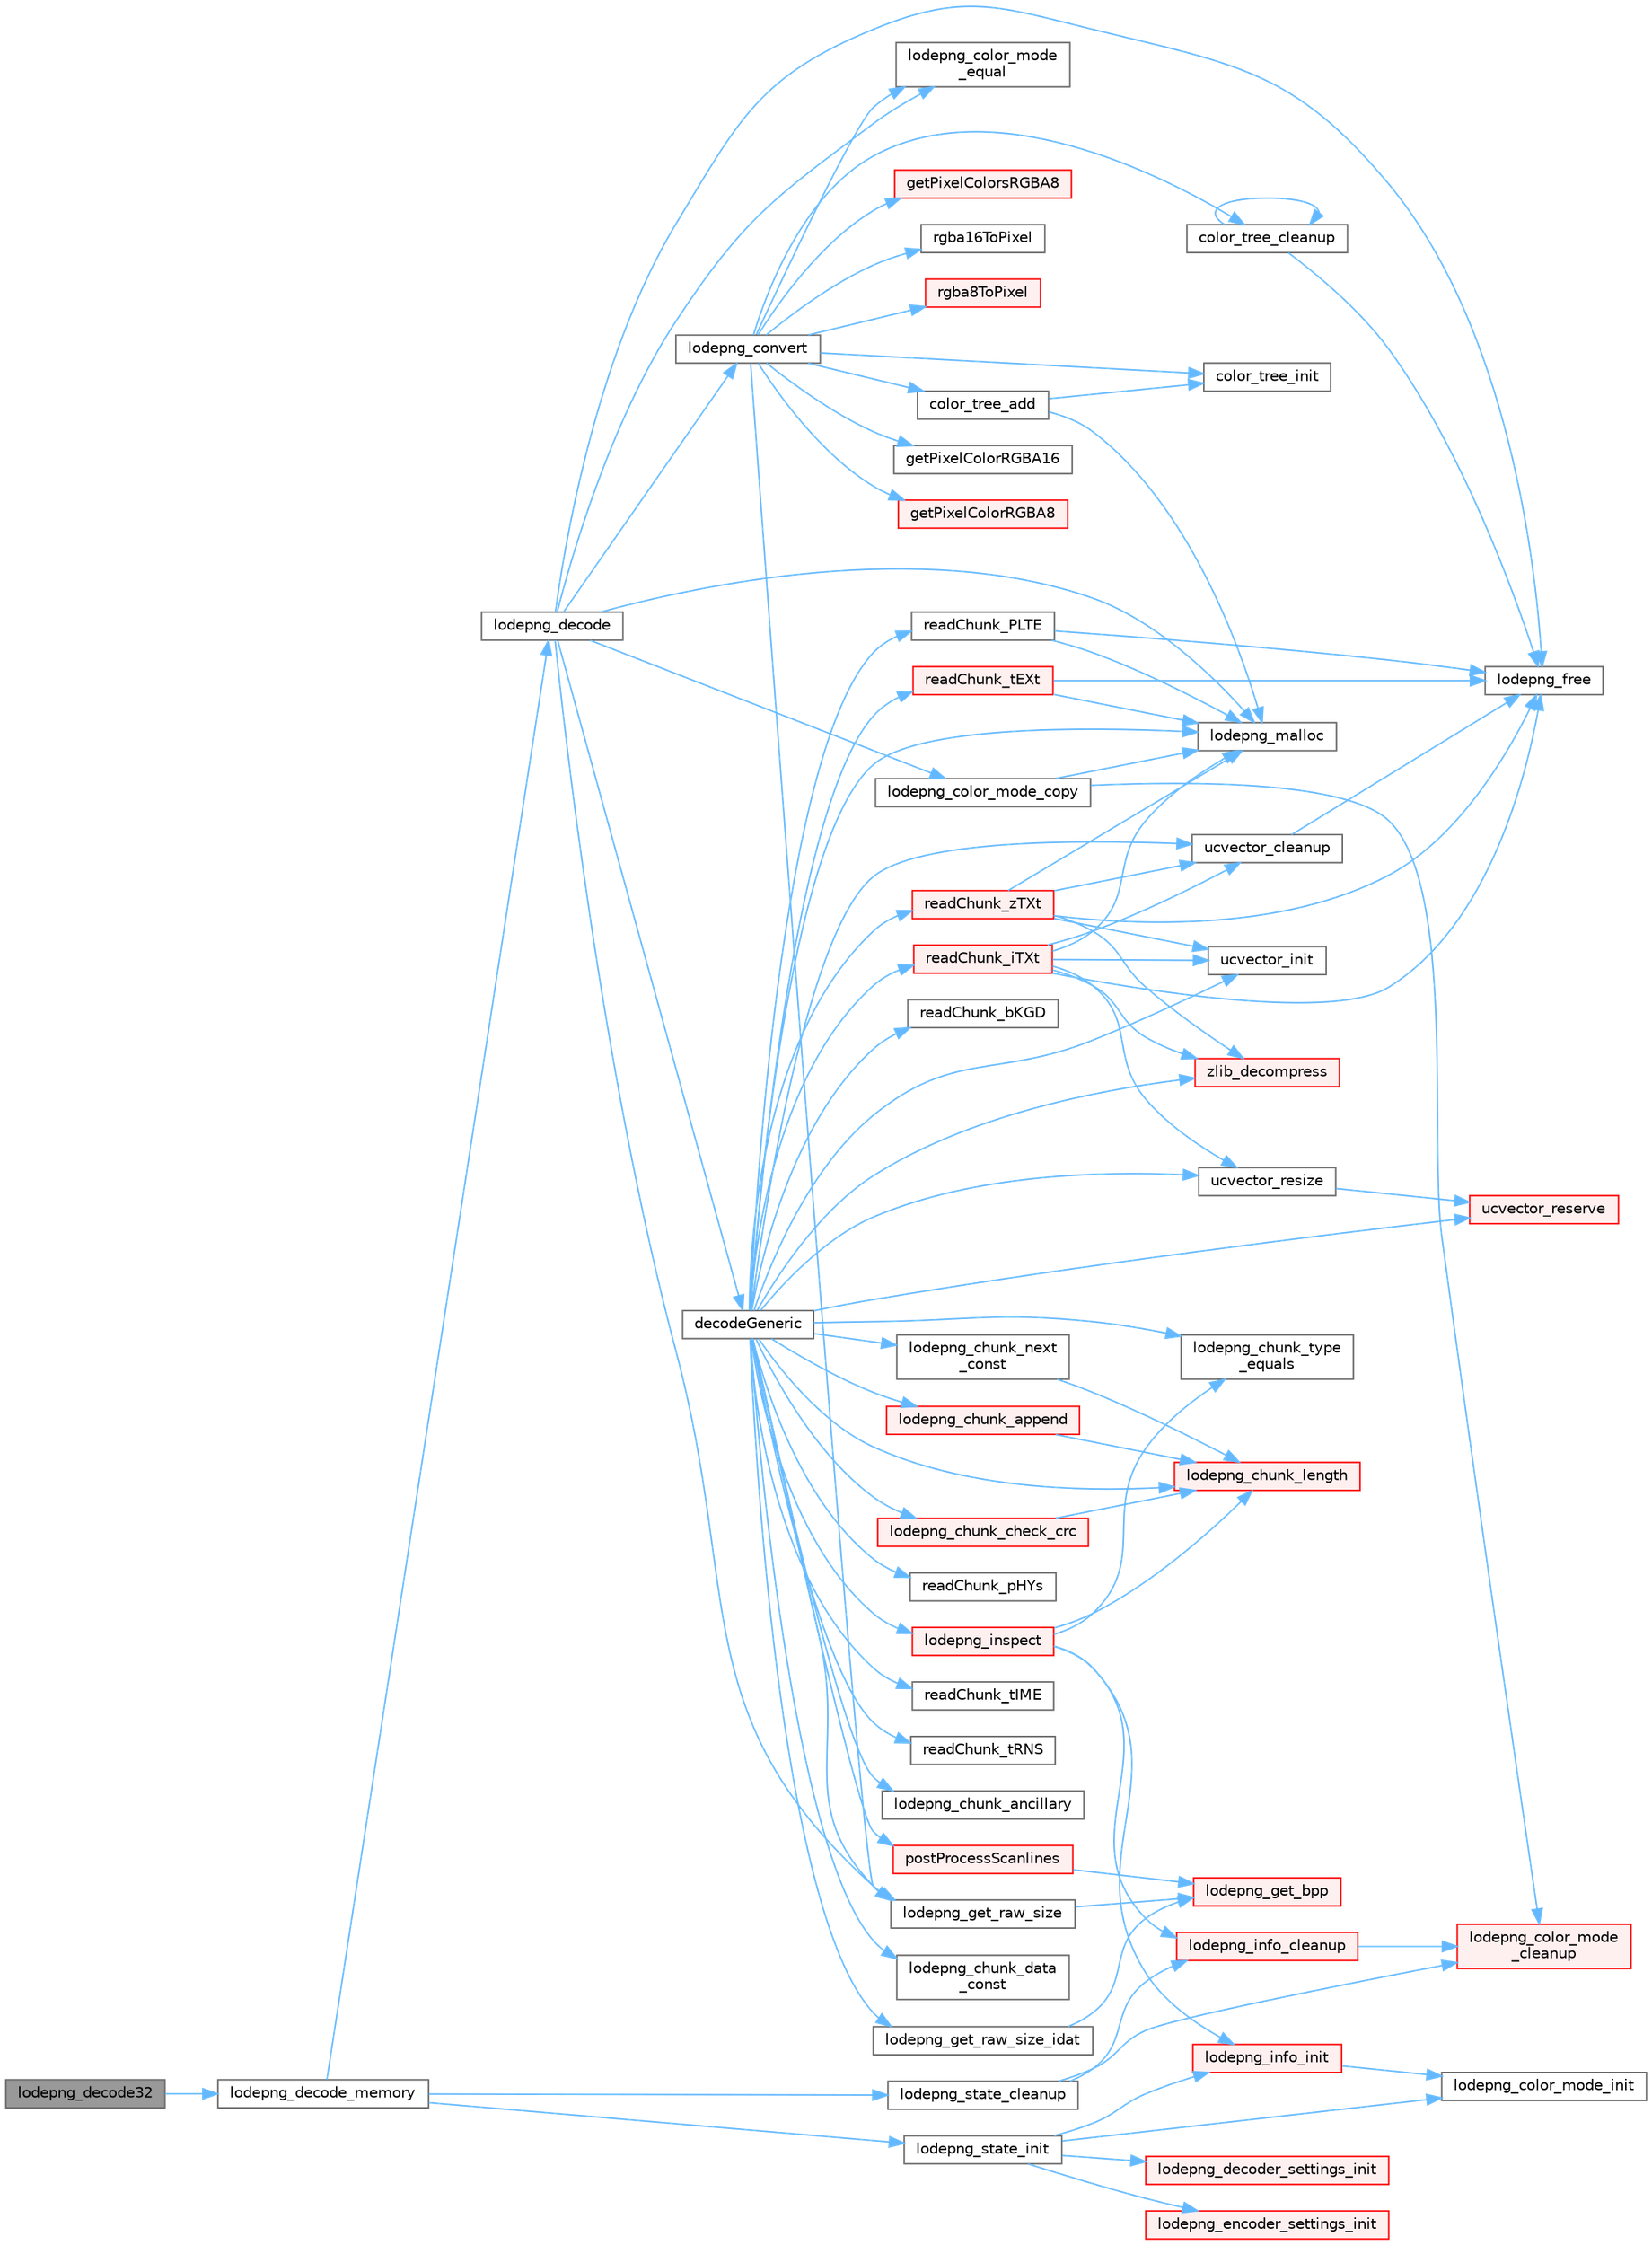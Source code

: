 digraph "lodepng_decode32"
{
 // LATEX_PDF_SIZE
  bgcolor="transparent";
  edge [fontname=Helvetica,fontsize=10,labelfontname=Helvetica,labelfontsize=10];
  node [fontname=Helvetica,fontsize=10,shape=box,height=0.2,width=0.4];
  rankdir="LR";
  Node1 [id="Node000001",label="lodepng_decode32",height=0.2,width=0.4,color="gray40", fillcolor="grey60", style="filled", fontcolor="black",tooltip=" "];
  Node1 -> Node2 [id="edge1_Node000001_Node000002",color="steelblue1",style="solid",tooltip=" "];
  Node2 [id="Node000002",label="lodepng_decode_memory",height=0.2,width=0.4,color="grey40", fillcolor="white", style="filled",URL="$lodepng_8cpp.html#a623138ad43ce7eae0346e4324ba1f14e",tooltip=" "];
  Node2 -> Node3 [id="edge2_Node000002_Node000003",color="steelblue1",style="solid",tooltip=" "];
  Node3 [id="Node000003",label="lodepng_decode",height=0.2,width=0.4,color="grey40", fillcolor="white", style="filled",URL="$lodepng_8cpp.html#a70adabd588a9a27dcc9eb4322f6c3b3f",tooltip=" "];
  Node3 -> Node4 [id="edge3_Node000003_Node000004",color="steelblue1",style="solid",tooltip=" "];
  Node4 [id="Node000004",label="decodeGeneric",height=0.2,width=0.4,color="grey40", fillcolor="white", style="filled",URL="$lodepng_8cpp.html#a8a00ea9640614259d37a92c655219554",tooltip=" "];
  Node4 -> Node5 [id="edge4_Node000004_Node000005",color="steelblue1",style="solid",tooltip=" "];
  Node5 [id="Node000005",label="lodepng_chunk_ancillary",height=0.2,width=0.4,color="grey40", fillcolor="white", style="filled",URL="$lodepng_8cpp.html#aabe8616184aa2adaa2a74ad989e6fb41",tooltip=" "];
  Node4 -> Node6 [id="edge5_Node000004_Node000006",color="steelblue1",style="solid",tooltip=" "];
  Node6 [id="Node000006",label="lodepng_chunk_append",height=0.2,width=0.4,color="red", fillcolor="#FFF0F0", style="filled",URL="$lodepng_8cpp.html#a865c89cf0456b876e3bd5698bc910336",tooltip=" "];
  Node6 -> Node7 [id="edge6_Node000006_Node000007",color="steelblue1",style="solid",tooltip=" "];
  Node7 [id="Node000007",label="lodepng_chunk_length",height=0.2,width=0.4,color="red", fillcolor="#FFF0F0", style="filled",URL="$lodepng_8cpp.html#ad52897a6aecee7dde053c468c6bedda2",tooltip=" "];
  Node4 -> Node10 [id="edge7_Node000004_Node000010",color="steelblue1",style="solid",tooltip=" "];
  Node10 [id="Node000010",label="lodepng_chunk_check_crc",height=0.2,width=0.4,color="red", fillcolor="#FFF0F0", style="filled",URL="$lodepng_8cpp.html#a02091d970921c7b94c4e63821785f97a",tooltip=" "];
  Node10 -> Node7 [id="edge8_Node000010_Node000007",color="steelblue1",style="solid",tooltip=" "];
  Node4 -> Node12 [id="edge9_Node000004_Node000012",color="steelblue1",style="solid",tooltip=" "];
  Node12 [id="Node000012",label="lodepng_chunk_data\l_const",height=0.2,width=0.4,color="grey40", fillcolor="white", style="filled",URL="$lodepng_8cpp.html#a5e315b2a33544b8877e432adcc09e8e0",tooltip=" "];
  Node4 -> Node7 [id="edge10_Node000004_Node000007",color="steelblue1",style="solid",tooltip=" "];
  Node4 -> Node13 [id="edge11_Node000004_Node000013",color="steelblue1",style="solid",tooltip=" "];
  Node13 [id="Node000013",label="lodepng_chunk_next\l_const",height=0.2,width=0.4,color="grey40", fillcolor="white", style="filled",URL="$lodepng_8cpp.html#a3a821ed29e172e8f19848408599c75cf",tooltip=" "];
  Node13 -> Node7 [id="edge12_Node000013_Node000007",color="steelblue1",style="solid",tooltip=" "];
  Node4 -> Node14 [id="edge13_Node000004_Node000014",color="steelblue1",style="solid",tooltip=" "];
  Node14 [id="Node000014",label="lodepng_chunk_type\l_equals",height=0.2,width=0.4,color="grey40", fillcolor="white", style="filled",URL="$lodepng_8cpp.html#a5153305d442f8332326ef332316b06be",tooltip=" "];
  Node4 -> Node15 [id="edge14_Node000004_Node000015",color="steelblue1",style="solid",tooltip=" "];
  Node15 [id="Node000015",label="lodepng_get_raw_size",height=0.2,width=0.4,color="grey40", fillcolor="white", style="filled",URL="$lodepng_8cpp.html#a5861bf2c5a7c8976ea2dd6d21e8d58bd",tooltip=" "];
  Node15 -> Node16 [id="edge15_Node000015_Node000016",color="steelblue1",style="solid",tooltip=" "];
  Node16 [id="Node000016",label="lodepng_get_bpp",height=0.2,width=0.4,color="red", fillcolor="#FFF0F0", style="filled",URL="$lodepng_8cpp.html#a83344b5c8c5839ca42858dd3578220ef",tooltip=" "];
  Node4 -> Node19 [id="edge16_Node000004_Node000019",color="steelblue1",style="solid",tooltip=" "];
  Node19 [id="Node000019",label="lodepng_get_raw_size_idat",height=0.2,width=0.4,color="grey40", fillcolor="white", style="filled",URL="$lodepng_8cpp.html#abd86de60af830d70e54ec9d4bd9acb3b",tooltip=" "];
  Node19 -> Node16 [id="edge17_Node000019_Node000016",color="steelblue1",style="solid",tooltip=" "];
  Node4 -> Node20 [id="edge18_Node000004_Node000020",color="steelblue1",style="solid",tooltip=" "];
  Node20 [id="Node000020",label="lodepng_inspect",height=0.2,width=0.4,color="red", fillcolor="#FFF0F0", style="filled",URL="$lodepng_8cpp.html#a0bee70fa0a93ca4463b35a3ceb9910e3",tooltip=" "];
  Node20 -> Node7 [id="edge19_Node000020_Node000007",color="steelblue1",style="solid",tooltip=" "];
  Node20 -> Node14 [id="edge20_Node000020_Node000014",color="steelblue1",style="solid",tooltip=" "];
  Node20 -> Node22 [id="edge21_Node000020_Node000022",color="steelblue1",style="solid",tooltip=" "];
  Node22 [id="Node000022",label="lodepng_info_cleanup",height=0.2,width=0.4,color="red", fillcolor="#FFF0F0", style="filled",URL="$lodepng_8cpp.html#ad4b9dc33569e24062e077f5a69ead178",tooltip=" "];
  Node22 -> Node23 [id="edge22_Node000022_Node000023",color="steelblue1",style="solid",tooltip=" "];
  Node23 [id="Node000023",label="lodepng_color_mode\l_cleanup",height=0.2,width=0.4,color="red", fillcolor="#FFF0F0", style="filled",URL="$lodepng_8cpp.html#ab1c7709a984d5842ab314cf5d2dc2dcc",tooltip=" "];
  Node20 -> Node30 [id="edge23_Node000020_Node000030",color="steelblue1",style="solid",tooltip=" "];
  Node30 [id="Node000030",label="lodepng_info_init",height=0.2,width=0.4,color="red", fillcolor="#FFF0F0", style="filled",URL="$lodepng_8cpp.html#ae50c1ddde2fa8004b46da433f3e20974",tooltip=" "];
  Node30 -> Node31 [id="edge24_Node000030_Node000031",color="steelblue1",style="solid",tooltip=" "];
  Node31 [id="Node000031",label="lodepng_color_mode_init",height=0.2,width=0.4,color="grey40", fillcolor="white", style="filled",URL="$lodepng_8cpp.html#a66345d4cdab130c6cbd3166d7a0a5257",tooltip=" "];
  Node4 -> Node35 [id="edge25_Node000004_Node000035",color="steelblue1",style="solid",tooltip=" "];
  Node35 [id="Node000035",label="lodepng_malloc",height=0.2,width=0.4,color="grey40", fillcolor="white", style="filled",URL="$lodepng_8cpp.html#a15c8edd4f42cb9696d8f837113af9d30",tooltip=" "];
  Node4 -> Node36 [id="edge26_Node000004_Node000036",color="steelblue1",style="solid",tooltip=" "];
  Node36 [id="Node000036",label="postProcessScanlines",height=0.2,width=0.4,color="red", fillcolor="#FFF0F0", style="filled",URL="$lodepng_8cpp.html#a0dd02ca1504cab05af1e059978fb5246",tooltip=" "];
  Node36 -> Node16 [id="edge27_Node000036_Node000016",color="steelblue1",style="solid",tooltip=" "];
  Node4 -> Node46 [id="edge28_Node000004_Node000046",color="steelblue1",style="solid",tooltip=" "];
  Node46 [id="Node000046",label="readChunk_bKGD",height=0.2,width=0.4,color="grey40", fillcolor="white", style="filled",URL="$lodepng_8cpp.html#ae87caf20dd66924a8cdf142e5ab8e7ea",tooltip=" "];
  Node4 -> Node47 [id="edge29_Node000004_Node000047",color="steelblue1",style="solid",tooltip=" "];
  Node47 [id="Node000047",label="readChunk_iTXt",height=0.2,width=0.4,color="red", fillcolor="#FFF0F0", style="filled",URL="$lodepng_8cpp.html#a47a9d1ff468dfbaff7748f017c3d346c",tooltip=" "];
  Node47 -> Node25 [id="edge30_Node000047_Node000025",color="steelblue1",style="solid",tooltip=" "];
  Node25 [id="Node000025",label="lodepng_free",height=0.2,width=0.4,color="grey40", fillcolor="white", style="filled",URL="$lodepng_8cpp.html#a5cabd4078527ba33b78791fac7e8b15c",tooltip=" "];
  Node47 -> Node35 [id="edge31_Node000047_Node000035",color="steelblue1",style="solid",tooltip=" "];
  Node47 -> Node52 [id="edge32_Node000047_Node000052",color="steelblue1",style="solid",tooltip=" "];
  Node52 [id="Node000052",label="ucvector_cleanup",height=0.2,width=0.4,color="grey40", fillcolor="white", style="filled",URL="$lodepng_8cpp.html#ad689bf84470238e26b01524631d778ec",tooltip=" "];
  Node52 -> Node25 [id="edge33_Node000052_Node000025",color="steelblue1",style="solid",tooltip=" "];
  Node47 -> Node53 [id="edge34_Node000047_Node000053",color="steelblue1",style="solid",tooltip=" "];
  Node53 [id="Node000053",label="ucvector_init",height=0.2,width=0.4,color="grey40", fillcolor="white", style="filled",URL="$lodepng_8cpp.html#a1b58c07819eec4ff7e903138c08eb502",tooltip=" "];
  Node47 -> Node55 [id="edge35_Node000047_Node000055",color="steelblue1",style="solid",tooltip=" "];
  Node55 [id="Node000055",label="ucvector_resize",height=0.2,width=0.4,color="grey40", fillcolor="white", style="filled",URL="$lodepng_8cpp.html#ae4e2da90ae4abb858852f211eb28d622",tooltip=" "];
  Node55 -> Node56 [id="edge36_Node000055_Node000056",color="steelblue1",style="solid",tooltip=" "];
  Node56 [id="Node000056",label="ucvector_reserve",height=0.2,width=0.4,color="red", fillcolor="#FFF0F0", style="filled",URL="$lodepng_8cpp.html#ac03e508691c2826ee4065627465ccb4a",tooltip=" "];
  Node47 -> Node57 [id="edge37_Node000047_Node000057",color="steelblue1",style="solid",tooltip=" "];
  Node57 [id="Node000057",label="zlib_decompress",height=0.2,width=0.4,color="red", fillcolor="#FFF0F0", style="filled",URL="$lodepng_8cpp.html#ae06154c06600720b6c5727ba57519c36",tooltip=" "];
  Node4 -> Node84 [id="edge38_Node000004_Node000084",color="steelblue1",style="solid",tooltip=" "];
  Node84 [id="Node000084",label="readChunk_pHYs",height=0.2,width=0.4,color="grey40", fillcolor="white", style="filled",URL="$lodepng_8cpp.html#af37ead0521e128d15f14e28237a07e91",tooltip=" "];
  Node4 -> Node85 [id="edge39_Node000004_Node000085",color="steelblue1",style="solid",tooltip=" "];
  Node85 [id="Node000085",label="readChunk_PLTE",height=0.2,width=0.4,color="grey40", fillcolor="white", style="filled",URL="$lodepng_8cpp.html#aae793be5b27e93933301f1213967efd5",tooltip=" "];
  Node85 -> Node25 [id="edge40_Node000085_Node000025",color="steelblue1",style="solid",tooltip=" "];
  Node85 -> Node35 [id="edge41_Node000085_Node000035",color="steelblue1",style="solid",tooltip=" "];
  Node4 -> Node86 [id="edge42_Node000004_Node000086",color="steelblue1",style="solid",tooltip=" "];
  Node86 [id="Node000086",label="readChunk_tEXt",height=0.2,width=0.4,color="red", fillcolor="#FFF0F0", style="filled",URL="$lodepng_8cpp.html#a303d52cc646ea50af9c84d18a69033b4",tooltip=" "];
  Node86 -> Node25 [id="edge43_Node000086_Node000025",color="steelblue1",style="solid",tooltip=" "];
  Node86 -> Node35 [id="edge44_Node000086_Node000035",color="steelblue1",style="solid",tooltip=" "];
  Node4 -> Node88 [id="edge45_Node000004_Node000088",color="steelblue1",style="solid",tooltip=" "];
  Node88 [id="Node000088",label="readChunk_tIME",height=0.2,width=0.4,color="grey40", fillcolor="white", style="filled",URL="$lodepng_8cpp.html#af68e84a1195f275f37e09896985bed96",tooltip=" "];
  Node4 -> Node89 [id="edge46_Node000004_Node000089",color="steelblue1",style="solid",tooltip=" "];
  Node89 [id="Node000089",label="readChunk_tRNS",height=0.2,width=0.4,color="grey40", fillcolor="white", style="filled",URL="$lodepng_8cpp.html#a225d94ed715bb608c813059236fbf72a",tooltip=" "];
  Node4 -> Node90 [id="edge47_Node000004_Node000090",color="steelblue1",style="solid",tooltip=" "];
  Node90 [id="Node000090",label="readChunk_zTXt",height=0.2,width=0.4,color="red", fillcolor="#FFF0F0", style="filled",URL="$lodepng_8cpp.html#a3bb6b3845f0f74daf94074e66af29da1",tooltip=" "];
  Node90 -> Node25 [id="edge48_Node000090_Node000025",color="steelblue1",style="solid",tooltip=" "];
  Node90 -> Node35 [id="edge49_Node000090_Node000035",color="steelblue1",style="solid",tooltip=" "];
  Node90 -> Node52 [id="edge50_Node000090_Node000052",color="steelblue1",style="solid",tooltip=" "];
  Node90 -> Node53 [id="edge51_Node000090_Node000053",color="steelblue1",style="solid",tooltip=" "];
  Node90 -> Node57 [id="edge52_Node000090_Node000057",color="steelblue1",style="solid",tooltip=" "];
  Node4 -> Node52 [id="edge53_Node000004_Node000052",color="steelblue1",style="solid",tooltip=" "];
  Node4 -> Node53 [id="edge54_Node000004_Node000053",color="steelblue1",style="solid",tooltip=" "];
  Node4 -> Node56 [id="edge55_Node000004_Node000056",color="steelblue1",style="solid",tooltip=" "];
  Node4 -> Node55 [id="edge56_Node000004_Node000055",color="steelblue1",style="solid",tooltip=" "];
  Node4 -> Node57 [id="edge57_Node000004_Node000057",color="steelblue1",style="solid",tooltip=" "];
  Node3 -> Node91 [id="edge58_Node000003_Node000091",color="steelblue1",style="solid",tooltip=" "];
  Node91 [id="Node000091",label="lodepng_color_mode_copy",height=0.2,width=0.4,color="grey40", fillcolor="white", style="filled",URL="$lodepng_8cpp.html#a7801819a161b96f65259680126e270f1",tooltip=" "];
  Node91 -> Node23 [id="edge59_Node000091_Node000023",color="steelblue1",style="solid",tooltip=" "];
  Node91 -> Node35 [id="edge60_Node000091_Node000035",color="steelblue1",style="solid",tooltip=" "];
  Node3 -> Node92 [id="edge61_Node000003_Node000092",color="steelblue1",style="solid",tooltip=" "];
  Node92 [id="Node000092",label="lodepng_color_mode\l_equal",height=0.2,width=0.4,color="grey40", fillcolor="white", style="filled",URL="$lodepng_8cpp.html#aa2781df4d5704a3daa132056d411dbd5",tooltip=" "];
  Node3 -> Node93 [id="edge62_Node000003_Node000093",color="steelblue1",style="solid",tooltip=" "];
  Node93 [id="Node000093",label="lodepng_convert",height=0.2,width=0.4,color="grey40", fillcolor="white", style="filled",URL="$lodepng_8cpp.html#abd20ba96aa7a2e3d782204c604baab09",tooltip=" "];
  Node93 -> Node94 [id="edge63_Node000093_Node000094",color="steelblue1",style="solid",tooltip=" "];
  Node94 [id="Node000094",label="color_tree_add",height=0.2,width=0.4,color="grey40", fillcolor="white", style="filled",URL="$lodepng_8cpp.html#aa46975c6bbcf93a68f6b62253f3caf1e",tooltip=" "];
  Node94 -> Node95 [id="edge64_Node000094_Node000095",color="steelblue1",style="solid",tooltip=" "];
  Node95 [id="Node000095",label="color_tree_init",height=0.2,width=0.4,color="grey40", fillcolor="white", style="filled",URL="$lodepng_8cpp.html#aa74699e8ee61d176da398bb2e3b90bb2",tooltip=" "];
  Node94 -> Node35 [id="edge65_Node000094_Node000035",color="steelblue1",style="solid",tooltip=" "];
  Node93 -> Node96 [id="edge66_Node000093_Node000096",color="steelblue1",style="solid",tooltip=" "];
  Node96 [id="Node000096",label="color_tree_cleanup",height=0.2,width=0.4,color="grey40", fillcolor="white", style="filled",URL="$lodepng_8cpp.html#a561706f2a518dd06d27bf0447ea3539d",tooltip=" "];
  Node96 -> Node96 [id="edge67_Node000096_Node000096",color="steelblue1",style="solid",tooltip=" "];
  Node96 -> Node25 [id="edge68_Node000096_Node000025",color="steelblue1",style="solid",tooltip=" "];
  Node93 -> Node95 [id="edge69_Node000093_Node000095",color="steelblue1",style="solid",tooltip=" "];
  Node93 -> Node97 [id="edge70_Node000093_Node000097",color="steelblue1",style="solid",tooltip=" "];
  Node97 [id="Node000097",label="getPixelColorRGBA16",height=0.2,width=0.4,color="grey40", fillcolor="white", style="filled",URL="$lodepng_8cpp.html#af0ee0fdc57a1031dbd0f003255e40993",tooltip=" "];
  Node93 -> Node98 [id="edge71_Node000093_Node000098",color="steelblue1",style="solid",tooltip=" "];
  Node98 [id="Node000098",label="getPixelColorRGBA8",height=0.2,width=0.4,color="red", fillcolor="#FFF0F0", style="filled",URL="$lodepng_8cpp.html#a42d17731df8bbf57cdc0979b54586940",tooltip=" "];
  Node93 -> Node100 [id="edge72_Node000093_Node000100",color="steelblue1",style="solid",tooltip=" "];
  Node100 [id="Node000100",label="getPixelColorsRGBA8",height=0.2,width=0.4,color="red", fillcolor="#FFF0F0", style="filled",URL="$lodepng_8cpp.html#a72f742318aa70cfe2ce8a8672aade055",tooltip=" "];
  Node93 -> Node92 [id="edge73_Node000093_Node000092",color="steelblue1",style="solid",tooltip=" "];
  Node93 -> Node15 [id="edge74_Node000093_Node000015",color="steelblue1",style="solid",tooltip=" "];
  Node93 -> Node101 [id="edge75_Node000093_Node000101",color="steelblue1",style="solid",tooltip=" "];
  Node101 [id="Node000101",label="rgba16ToPixel",height=0.2,width=0.4,color="grey40", fillcolor="white", style="filled",URL="$lodepng_8cpp.html#a21f6730f1d0af824c647ceab81d2b41c",tooltip=" "];
  Node93 -> Node102 [id="edge76_Node000093_Node000102",color="steelblue1",style="solid",tooltip=" "];
  Node102 [id="Node000102",label="rgba8ToPixel",height=0.2,width=0.4,color="red", fillcolor="#FFF0F0", style="filled",URL="$lodepng_8cpp.html#aa0a383c090779fbb6553cf0f64c1ac16",tooltip=" "];
  Node3 -> Node25 [id="edge77_Node000003_Node000025",color="steelblue1",style="solid",tooltip=" "];
  Node3 -> Node15 [id="edge78_Node000003_Node000015",color="steelblue1",style="solid",tooltip=" "];
  Node3 -> Node35 [id="edge79_Node000003_Node000035",color="steelblue1",style="solid",tooltip=" "];
  Node2 -> Node105 [id="edge80_Node000002_Node000105",color="steelblue1",style="solid",tooltip=" "];
  Node105 [id="Node000105",label="lodepng_state_cleanup",height=0.2,width=0.4,color="grey40", fillcolor="white", style="filled",URL="$lodepng_8cpp.html#a74109bf9860e2eb4bfa872ab8cf0f000",tooltip=" "];
  Node105 -> Node23 [id="edge81_Node000105_Node000023",color="steelblue1",style="solid",tooltip=" "];
  Node105 -> Node22 [id="edge82_Node000105_Node000022",color="steelblue1",style="solid",tooltip=" "];
  Node2 -> Node106 [id="edge83_Node000002_Node000106",color="steelblue1",style="solid",tooltip=" "];
  Node106 [id="Node000106",label="lodepng_state_init",height=0.2,width=0.4,color="grey40", fillcolor="white", style="filled",URL="$lodepng_8cpp.html#ae3ee1eb944467fbbc1cf939328dd6a57",tooltip=" "];
  Node106 -> Node31 [id="edge84_Node000106_Node000031",color="steelblue1",style="solid",tooltip=" "];
  Node106 -> Node107 [id="edge85_Node000106_Node000107",color="steelblue1",style="solid",tooltip=" "];
  Node107 [id="Node000107",label="lodepng_decoder_settings_init",height=0.2,width=0.4,color="red", fillcolor="#FFF0F0", style="filled",URL="$lodepng_8cpp.html#a9220280c647e2a90a9b05d20038f1c6d",tooltip=" "];
  Node106 -> Node109 [id="edge86_Node000106_Node000109",color="steelblue1",style="solid",tooltip=" "];
  Node109 [id="Node000109",label="lodepng_encoder_settings_init",height=0.2,width=0.4,color="red", fillcolor="#FFF0F0", style="filled",URL="$lodepng_8cpp.html#a874763ad14a0c84d41d0819212407a5a",tooltip=" "];
  Node106 -> Node30 [id="edge87_Node000106_Node000030",color="steelblue1",style="solid",tooltip=" "];
}
